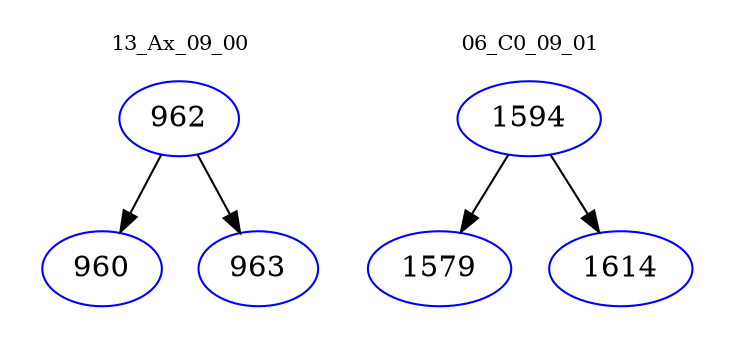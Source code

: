 digraph{
subgraph cluster_0 {
color = white
label = "13_Ax_09_00";
fontsize=10;
T0_962 [label="962", color="blue"]
T0_962 -> T0_960 [color="black"]
T0_960 [label="960", color="blue"]
T0_962 -> T0_963 [color="black"]
T0_963 [label="963", color="blue"]
}
subgraph cluster_1 {
color = white
label = "06_C0_09_01";
fontsize=10;
T1_1594 [label="1594", color="blue"]
T1_1594 -> T1_1579 [color="black"]
T1_1579 [label="1579", color="blue"]
T1_1594 -> T1_1614 [color="black"]
T1_1614 [label="1614", color="blue"]
}
}
